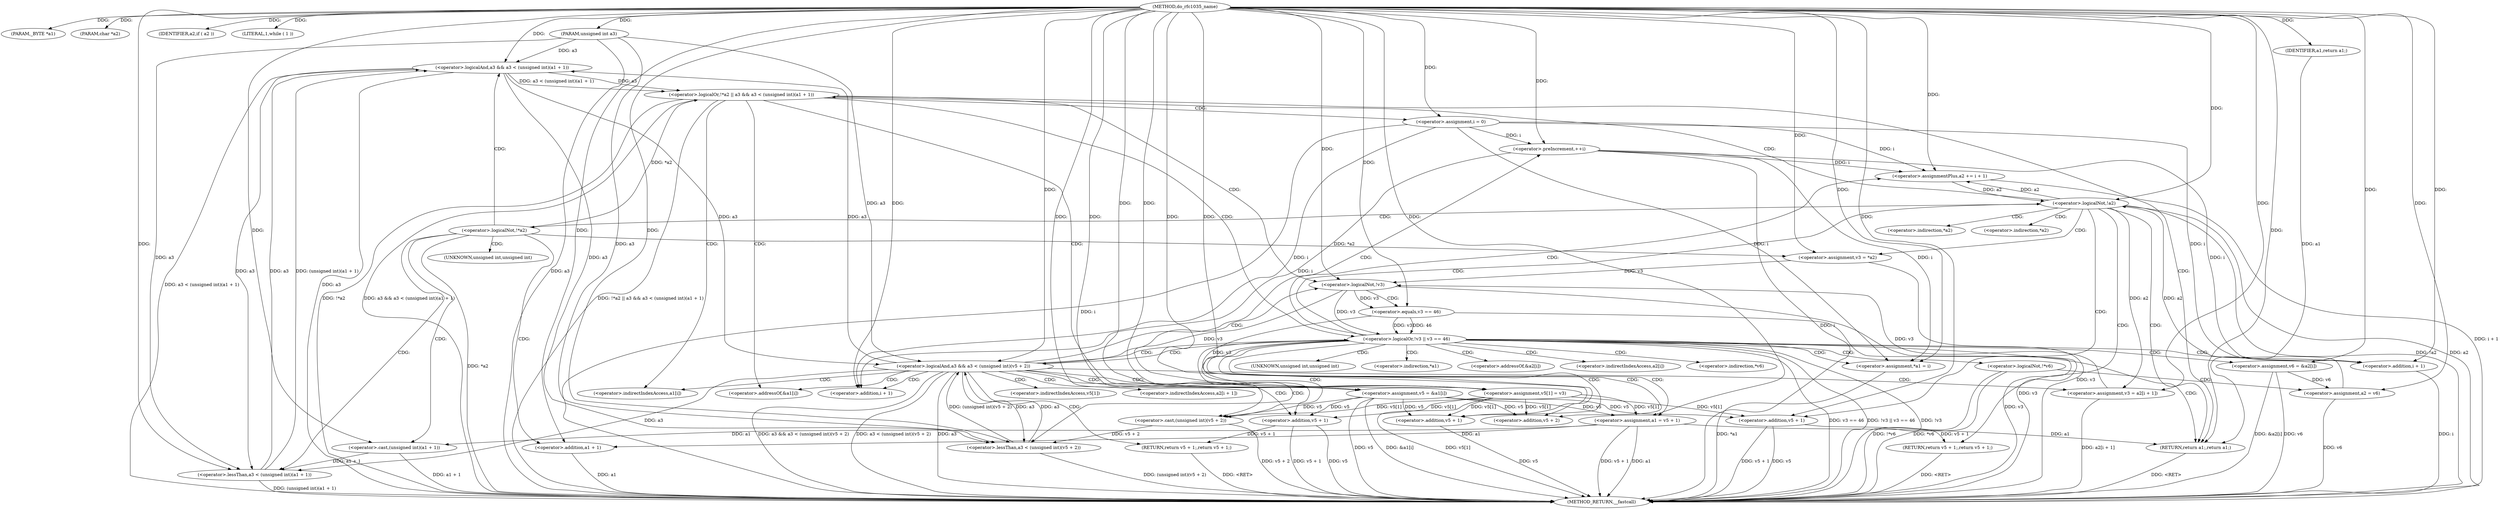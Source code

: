 digraph do_rfc1035_name {  
"1000105" [label = "(METHOD,do_rfc1035_name)" ]
"1000222" [label = "(METHOD_RETURN,__fastcall)" ]
"1000106" [label = "(PARAM,_BYTE *a1)" ]
"1000107" [label = "(PARAM,char *a2)" ]
"1000108" [label = "(PARAM,unsigned int a3)" ]
"1000115" [label = "(IDENTIFIER,a2,if ( a2 ))" ]
"1000118" [label = "(LITERAL,1,while ( 1 ))" ]
"1000120" [label = "(<operator>.assignment,v3 = *a2)" ]
"1000125" [label = "(<operator>.logicalOr,!*a2 || a3 && a3 < (unsigned int)(a1 + 1))" ]
"1000126" [label = "(<operator>.logicalNot,!*a2)" ]
"1000129" [label = "(<operator>.logicalAnd,a3 && a3 < (unsigned int)(a1 + 1))" ]
"1000131" [label = "(<operator>.lessThan,a3 < (unsigned int)(a1 + 1))" ]
"1000133" [label = "(<operator>.cast,(unsigned int)(a1 + 1))" ]
"1000135" [label = "(<operator>.addition,a1 + 1)" ]
"1000140" [label = "(<operator>.assignment,i = 0)" ]
"1000143" [label = "(<operator>.preIncrement,++i)" ]
"1000146" [label = "(<operator>.assignment,v5 = &a1[i])" ]
"1000153" [label = "(<operator>.logicalOr,!v3 || v3 == 46)" ]
"1000154" [label = "(<operator>.logicalNot,!v3)" ]
"1000156" [label = "(<operator>.equals,v3 == 46)" ]
"1000161" [label = "(<operator>.logicalAnd,a3 && a3 < (unsigned int)(v5 + 2))" ]
"1000163" [label = "(<operator>.lessThan,a3 < (unsigned int)(v5 + 2))" ]
"1000165" [label = "(<operator>.cast,(unsigned int)(v5 + 2))" ]
"1000167" [label = "(<operator>.addition,v5 + 2)" ]
"1000170" [label = "(RETURN,return v5 + 1;,return v5 + 1;)" ]
"1000171" [label = "(<operator>.addition,v5 + 1)" ]
"1000174" [label = "(<operator>.assignment,v5[1] = v3)" ]
"1000179" [label = "(<operator>.assignment,v3 = a2[i + 1])" ]
"1000183" [label = "(<operator>.addition,i + 1)" ]
"1000186" [label = "(<operator>.assignment,*a1 = i)" ]
"1000190" [label = "(<operator>.assignment,v6 = &a2[i])" ]
"1000196" [label = "(<operator>.assignmentPlus,a2 += i + 1)" ]
"1000198" [label = "(<operator>.addition,i + 1)" ]
"1000202" [label = "(<operator>.logicalNot,!*v6)" ]
"1000205" [label = "(<operator>.assignment,a2 = v6)" ]
"1000208" [label = "(<operator>.assignment,a1 = v5 + 1)" ]
"1000210" [label = "(<operator>.addition,v5 + 1)" ]
"1000214" [label = "(<operator>.logicalNot,!a2)" ]
"1000216" [label = "(RETURN,return v5 + 1;,return v5 + 1;)" ]
"1000217" [label = "(<operator>.addition,v5 + 1)" ]
"1000220" [label = "(RETURN,return a1;,return a1;)" ]
"1000221" [label = "(IDENTIFIER,a1,return a1;)" ]
"1000122" [label = "(<operator>.indirection,*a2)" ]
"1000127" [label = "(<operator>.indirection,*a2)" ]
"1000134" [label = "(UNKNOWN,unsigned int,unsigned int)" ]
"1000148" [label = "(<operator>.addressOf,&a1[i])" ]
"1000149" [label = "(<operator>.indirectIndexAccess,a1[i])" ]
"1000166" [label = "(UNKNOWN,unsigned int,unsigned int)" ]
"1000175" [label = "(<operator>.indirectIndexAccess,v5[1])" ]
"1000181" [label = "(<operator>.indirectIndexAccess,a2[i + 1])" ]
"1000187" [label = "(<operator>.indirection,*a1)" ]
"1000192" [label = "(<operator>.addressOf,&a2[i])" ]
"1000193" [label = "(<operator>.indirectIndexAccess,a2[i])" ]
"1000203" [label = "(<operator>.indirection,*v6)" ]
  "1000216" -> "1000222"  [ label = "DDG: <RET>"] 
  "1000220" -> "1000222"  [ label = "DDG: <RET>"] 
  "1000170" -> "1000222"  [ label = "DDG: <RET>"] 
  "1000120" -> "1000222"  [ label = "DDG: v3"] 
  "1000129" -> "1000222"  [ label = "DDG: a3"] 
  "1000214" -> "1000222"  [ label = "DDG: !a2"] 
  "1000205" -> "1000222"  [ label = "DDG: v6"] 
  "1000129" -> "1000222"  [ label = "DDG: a3 < (unsigned int)(a1 + 1)"] 
  "1000196" -> "1000222"  [ label = "DDG: i + 1"] 
  "1000153" -> "1000222"  [ label = "DDG: v3 == 46"] 
  "1000186" -> "1000222"  [ label = "DDG: *a1"] 
  "1000179" -> "1000222"  [ label = "DDG: a2[i + 1]"] 
  "1000165" -> "1000222"  [ label = "DDG: v5 + 2"] 
  "1000143" -> "1000222"  [ label = "DDG: i"] 
  "1000135" -> "1000222"  [ label = "DDG: a1"] 
  "1000161" -> "1000222"  [ label = "DDG: a3 && a3 < (unsigned int)(v5 + 2)"] 
  "1000217" -> "1000222"  [ label = "DDG: v5"] 
  "1000190" -> "1000222"  [ label = "DDG: v6"] 
  "1000198" -> "1000222"  [ label = "DDG: i"] 
  "1000202" -> "1000222"  [ label = "DDG: *v6"] 
  "1000126" -> "1000222"  [ label = "DDG: *a2"] 
  "1000161" -> "1000222"  [ label = "DDG: a3 < (unsigned int)(v5 + 2)"] 
  "1000156" -> "1000222"  [ label = "DDG: v3"] 
  "1000217" -> "1000222"  [ label = "DDG: v5 + 1"] 
  "1000210" -> "1000222"  [ label = "DDG: v5"] 
  "1000153" -> "1000222"  [ label = "DDG: !v3 || v3 == 46"] 
  "1000131" -> "1000222"  [ label = "DDG: (unsigned int)(a1 + 1)"] 
  "1000146" -> "1000222"  [ label = "DDG: v5"] 
  "1000146" -> "1000222"  [ label = "DDG: &a1[i]"] 
  "1000154" -> "1000222"  [ label = "DDG: v3"] 
  "1000214" -> "1000222"  [ label = "DDG: a2"] 
  "1000171" -> "1000222"  [ label = "DDG: v5 + 1"] 
  "1000208" -> "1000222"  [ label = "DDG: a1"] 
  "1000133" -> "1000222"  [ label = "DDG: a1 + 1"] 
  "1000140" -> "1000222"  [ label = "DDG: i"] 
  "1000125" -> "1000222"  [ label = "DDG: !*a2"] 
  "1000125" -> "1000222"  [ label = "DDG: !*a2 || a3 && a3 < (unsigned int)(a1 + 1)"] 
  "1000190" -> "1000222"  [ label = "DDG: &a2[i]"] 
  "1000125" -> "1000222"  [ label = "DDG: a3 && a3 < (unsigned int)(a1 + 1)"] 
  "1000208" -> "1000222"  [ label = "DDG: v5 + 1"] 
  "1000174" -> "1000222"  [ label = "DDG: v5[1]"] 
  "1000171" -> "1000222"  [ label = "DDG: v5"] 
  "1000202" -> "1000222"  [ label = "DDG: !*v6"] 
  "1000153" -> "1000222"  [ label = "DDG: !v3"] 
  "1000108" -> "1000222"  [ label = "DDG: a3"] 
  "1000163" -> "1000222"  [ label = "DDG: (unsigned int)(v5 + 2)"] 
  "1000161" -> "1000222"  [ label = "DDG: a3"] 
  "1000105" -> "1000106"  [ label = "DDG: "] 
  "1000105" -> "1000107"  [ label = "DDG: "] 
  "1000105" -> "1000108"  [ label = "DDG: "] 
  "1000105" -> "1000115"  [ label = "DDG: "] 
  "1000105" -> "1000118"  [ label = "DDG: "] 
  "1000126" -> "1000120"  [ label = "DDG: *a2"] 
  "1000105" -> "1000120"  [ label = "DDG: "] 
  "1000126" -> "1000125"  [ label = "DDG: *a2"] 
  "1000129" -> "1000125"  [ label = "DDG: a3"] 
  "1000129" -> "1000125"  [ label = "DDG: a3 < (unsigned int)(a1 + 1)"] 
  "1000161" -> "1000129"  [ label = "DDG: a3"] 
  "1000131" -> "1000129"  [ label = "DDG: a3"] 
  "1000108" -> "1000129"  [ label = "DDG: a3"] 
  "1000105" -> "1000129"  [ label = "DDG: "] 
  "1000131" -> "1000129"  [ label = "DDG: (unsigned int)(a1 + 1)"] 
  "1000129" -> "1000131"  [ label = "DDG: a3"] 
  "1000161" -> "1000131"  [ label = "DDG: a3"] 
  "1000108" -> "1000131"  [ label = "DDG: a3"] 
  "1000105" -> "1000131"  [ label = "DDG: "] 
  "1000133" -> "1000131"  [ label = "DDG: a1 + 1"] 
  "1000208" -> "1000133"  [ label = "DDG: a1"] 
  "1000105" -> "1000133"  [ label = "DDG: "] 
  "1000208" -> "1000135"  [ label = "DDG: a1"] 
  "1000105" -> "1000135"  [ label = "DDG: "] 
  "1000105" -> "1000140"  [ label = "DDG: "] 
  "1000105" -> "1000143"  [ label = "DDG: "] 
  "1000140" -> "1000143"  [ label = "DDG: i"] 
  "1000105" -> "1000146"  [ label = "DDG: "] 
  "1000154" -> "1000153"  [ label = "DDG: v3"] 
  "1000120" -> "1000154"  [ label = "DDG: v3"] 
  "1000179" -> "1000154"  [ label = "DDG: v3"] 
  "1000105" -> "1000154"  [ label = "DDG: "] 
  "1000156" -> "1000153"  [ label = "DDG: v3"] 
  "1000156" -> "1000153"  [ label = "DDG: 46"] 
  "1000154" -> "1000156"  [ label = "DDG: v3"] 
  "1000105" -> "1000156"  [ label = "DDG: "] 
  "1000163" -> "1000161"  [ label = "DDG: a3"] 
  "1000129" -> "1000161"  [ label = "DDG: a3"] 
  "1000108" -> "1000161"  [ label = "DDG: a3"] 
  "1000105" -> "1000161"  [ label = "DDG: "] 
  "1000163" -> "1000161"  [ label = "DDG: (unsigned int)(v5 + 2)"] 
  "1000129" -> "1000163"  [ label = "DDG: a3"] 
  "1000161" -> "1000163"  [ label = "DDG: a3"] 
  "1000108" -> "1000163"  [ label = "DDG: a3"] 
  "1000105" -> "1000163"  [ label = "DDG: "] 
  "1000165" -> "1000163"  [ label = "DDG: v5 + 2"] 
  "1000146" -> "1000165"  [ label = "DDG: v5"] 
  "1000174" -> "1000165"  [ label = "DDG: v5[1]"] 
  "1000105" -> "1000165"  [ label = "DDG: "] 
  "1000146" -> "1000167"  [ label = "DDG: v5"] 
  "1000174" -> "1000167"  [ label = "DDG: v5[1]"] 
  "1000105" -> "1000167"  [ label = "DDG: "] 
  "1000171" -> "1000170"  [ label = "DDG: v5 + 1"] 
  "1000146" -> "1000171"  [ label = "DDG: v5"] 
  "1000174" -> "1000171"  [ label = "DDG: v5[1]"] 
  "1000105" -> "1000171"  [ label = "DDG: "] 
  "1000156" -> "1000174"  [ label = "DDG: v3"] 
  "1000154" -> "1000174"  [ label = "DDG: v3"] 
  "1000105" -> "1000174"  [ label = "DDG: "] 
  "1000214" -> "1000179"  [ label = "DDG: a2"] 
  "1000105" -> "1000179"  [ label = "DDG: "] 
  "1000143" -> "1000183"  [ label = "DDG: i"] 
  "1000140" -> "1000183"  [ label = "DDG: i"] 
  "1000105" -> "1000183"  [ label = "DDG: "] 
  "1000143" -> "1000186"  [ label = "DDG: i"] 
  "1000140" -> "1000186"  [ label = "DDG: i"] 
  "1000105" -> "1000186"  [ label = "DDG: "] 
  "1000105" -> "1000190"  [ label = "DDG: "] 
  "1000105" -> "1000196"  [ label = "DDG: "] 
  "1000143" -> "1000196"  [ label = "DDG: i"] 
  "1000140" -> "1000196"  [ label = "DDG: i"] 
  "1000214" -> "1000196"  [ label = "DDG: a2"] 
  "1000105" -> "1000198"  [ label = "DDG: "] 
  "1000143" -> "1000198"  [ label = "DDG: i"] 
  "1000140" -> "1000198"  [ label = "DDG: i"] 
  "1000190" -> "1000205"  [ label = "DDG: v6"] 
  "1000105" -> "1000205"  [ label = "DDG: "] 
  "1000146" -> "1000208"  [ label = "DDG: v5"] 
  "1000174" -> "1000208"  [ label = "DDG: v5[1]"] 
  "1000105" -> "1000208"  [ label = "DDG: "] 
  "1000146" -> "1000210"  [ label = "DDG: v5"] 
  "1000174" -> "1000210"  [ label = "DDG: v5[1]"] 
  "1000105" -> "1000210"  [ label = "DDG: "] 
  "1000205" -> "1000214"  [ label = "DDG: a2"] 
  "1000196" -> "1000214"  [ label = "DDG: a2"] 
  "1000105" -> "1000214"  [ label = "DDG: "] 
  "1000217" -> "1000216"  [ label = "DDG: v5 + 1"] 
  "1000174" -> "1000217"  [ label = "DDG: v5[1]"] 
  "1000105" -> "1000217"  [ label = "DDG: "] 
  "1000146" -> "1000217"  [ label = "DDG: v5"] 
  "1000221" -> "1000220"  [ label = "DDG: a1"] 
  "1000208" -> "1000220"  [ label = "DDG: a1"] 
  "1000105" -> "1000220"  [ label = "DDG: "] 
  "1000105" -> "1000221"  [ label = "DDG: "] 
  "1000125" -> "1000220"  [ label = "CDG: "] 
  "1000125" -> "1000140"  [ label = "CDG: "] 
  "1000125" -> "1000154"  [ label = "CDG: "] 
  "1000125" -> "1000153"  [ label = "CDG: "] 
  "1000125" -> "1000149"  [ label = "CDG: "] 
  "1000125" -> "1000148"  [ label = "CDG: "] 
  "1000125" -> "1000146"  [ label = "CDG: "] 
  "1000126" -> "1000129"  [ label = "CDG: "] 
  "1000126" -> "1000135"  [ label = "CDG: "] 
  "1000126" -> "1000134"  [ label = "CDG: "] 
  "1000126" -> "1000133"  [ label = "CDG: "] 
  "1000126" -> "1000131"  [ label = "CDG: "] 
  "1000153" -> "1000161"  [ label = "CDG: "] 
  "1000153" -> "1000167"  [ label = "CDG: "] 
  "1000153" -> "1000166"  [ label = "CDG: "] 
  "1000153" -> "1000165"  [ label = "CDG: "] 
  "1000153" -> "1000163"  [ label = "CDG: "] 
  "1000153" -> "1000192"  [ label = "CDG: "] 
  "1000153" -> "1000190"  [ label = "CDG: "] 
  "1000153" -> "1000187"  [ label = "CDG: "] 
  "1000153" -> "1000186"  [ label = "CDG: "] 
  "1000153" -> "1000208"  [ label = "CDG: "] 
  "1000153" -> "1000203"  [ label = "CDG: "] 
  "1000153" -> "1000202"  [ label = "CDG: "] 
  "1000153" -> "1000198"  [ label = "CDG: "] 
  "1000153" -> "1000196"  [ label = "CDG: "] 
  "1000153" -> "1000193"  [ label = "CDG: "] 
  "1000153" -> "1000220"  [ label = "CDG: "] 
  "1000153" -> "1000214"  [ label = "CDG: "] 
  "1000153" -> "1000210"  [ label = "CDG: "] 
  "1000154" -> "1000156"  [ label = "CDG: "] 
  "1000161" -> "1000175"  [ label = "CDG: "] 
  "1000161" -> "1000174"  [ label = "CDG: "] 
  "1000161" -> "1000171"  [ label = "CDG: "] 
  "1000161" -> "1000170"  [ label = "CDG: "] 
  "1000161" -> "1000183"  [ label = "CDG: "] 
  "1000161" -> "1000181"  [ label = "CDG: "] 
  "1000161" -> "1000179"  [ label = "CDG: "] 
  "1000161" -> "1000143"  [ label = "CDG: "] 
  "1000161" -> "1000154"  [ label = "CDG: "] 
  "1000161" -> "1000153"  [ label = "CDG: "] 
  "1000161" -> "1000149"  [ label = "CDG: "] 
  "1000161" -> "1000148"  [ label = "CDG: "] 
  "1000161" -> "1000146"  [ label = "CDG: "] 
  "1000202" -> "1000205"  [ label = "CDG: "] 
  "1000214" -> "1000217"  [ label = "CDG: "] 
  "1000214" -> "1000216"  [ label = "CDG: "] 
  "1000214" -> "1000220"  [ label = "CDG: "] 
  "1000214" -> "1000127"  [ label = "CDG: "] 
  "1000214" -> "1000126"  [ label = "CDG: "] 
  "1000214" -> "1000125"  [ label = "CDG: "] 
  "1000214" -> "1000122"  [ label = "CDG: "] 
  "1000214" -> "1000120"  [ label = "CDG: "] 
}
